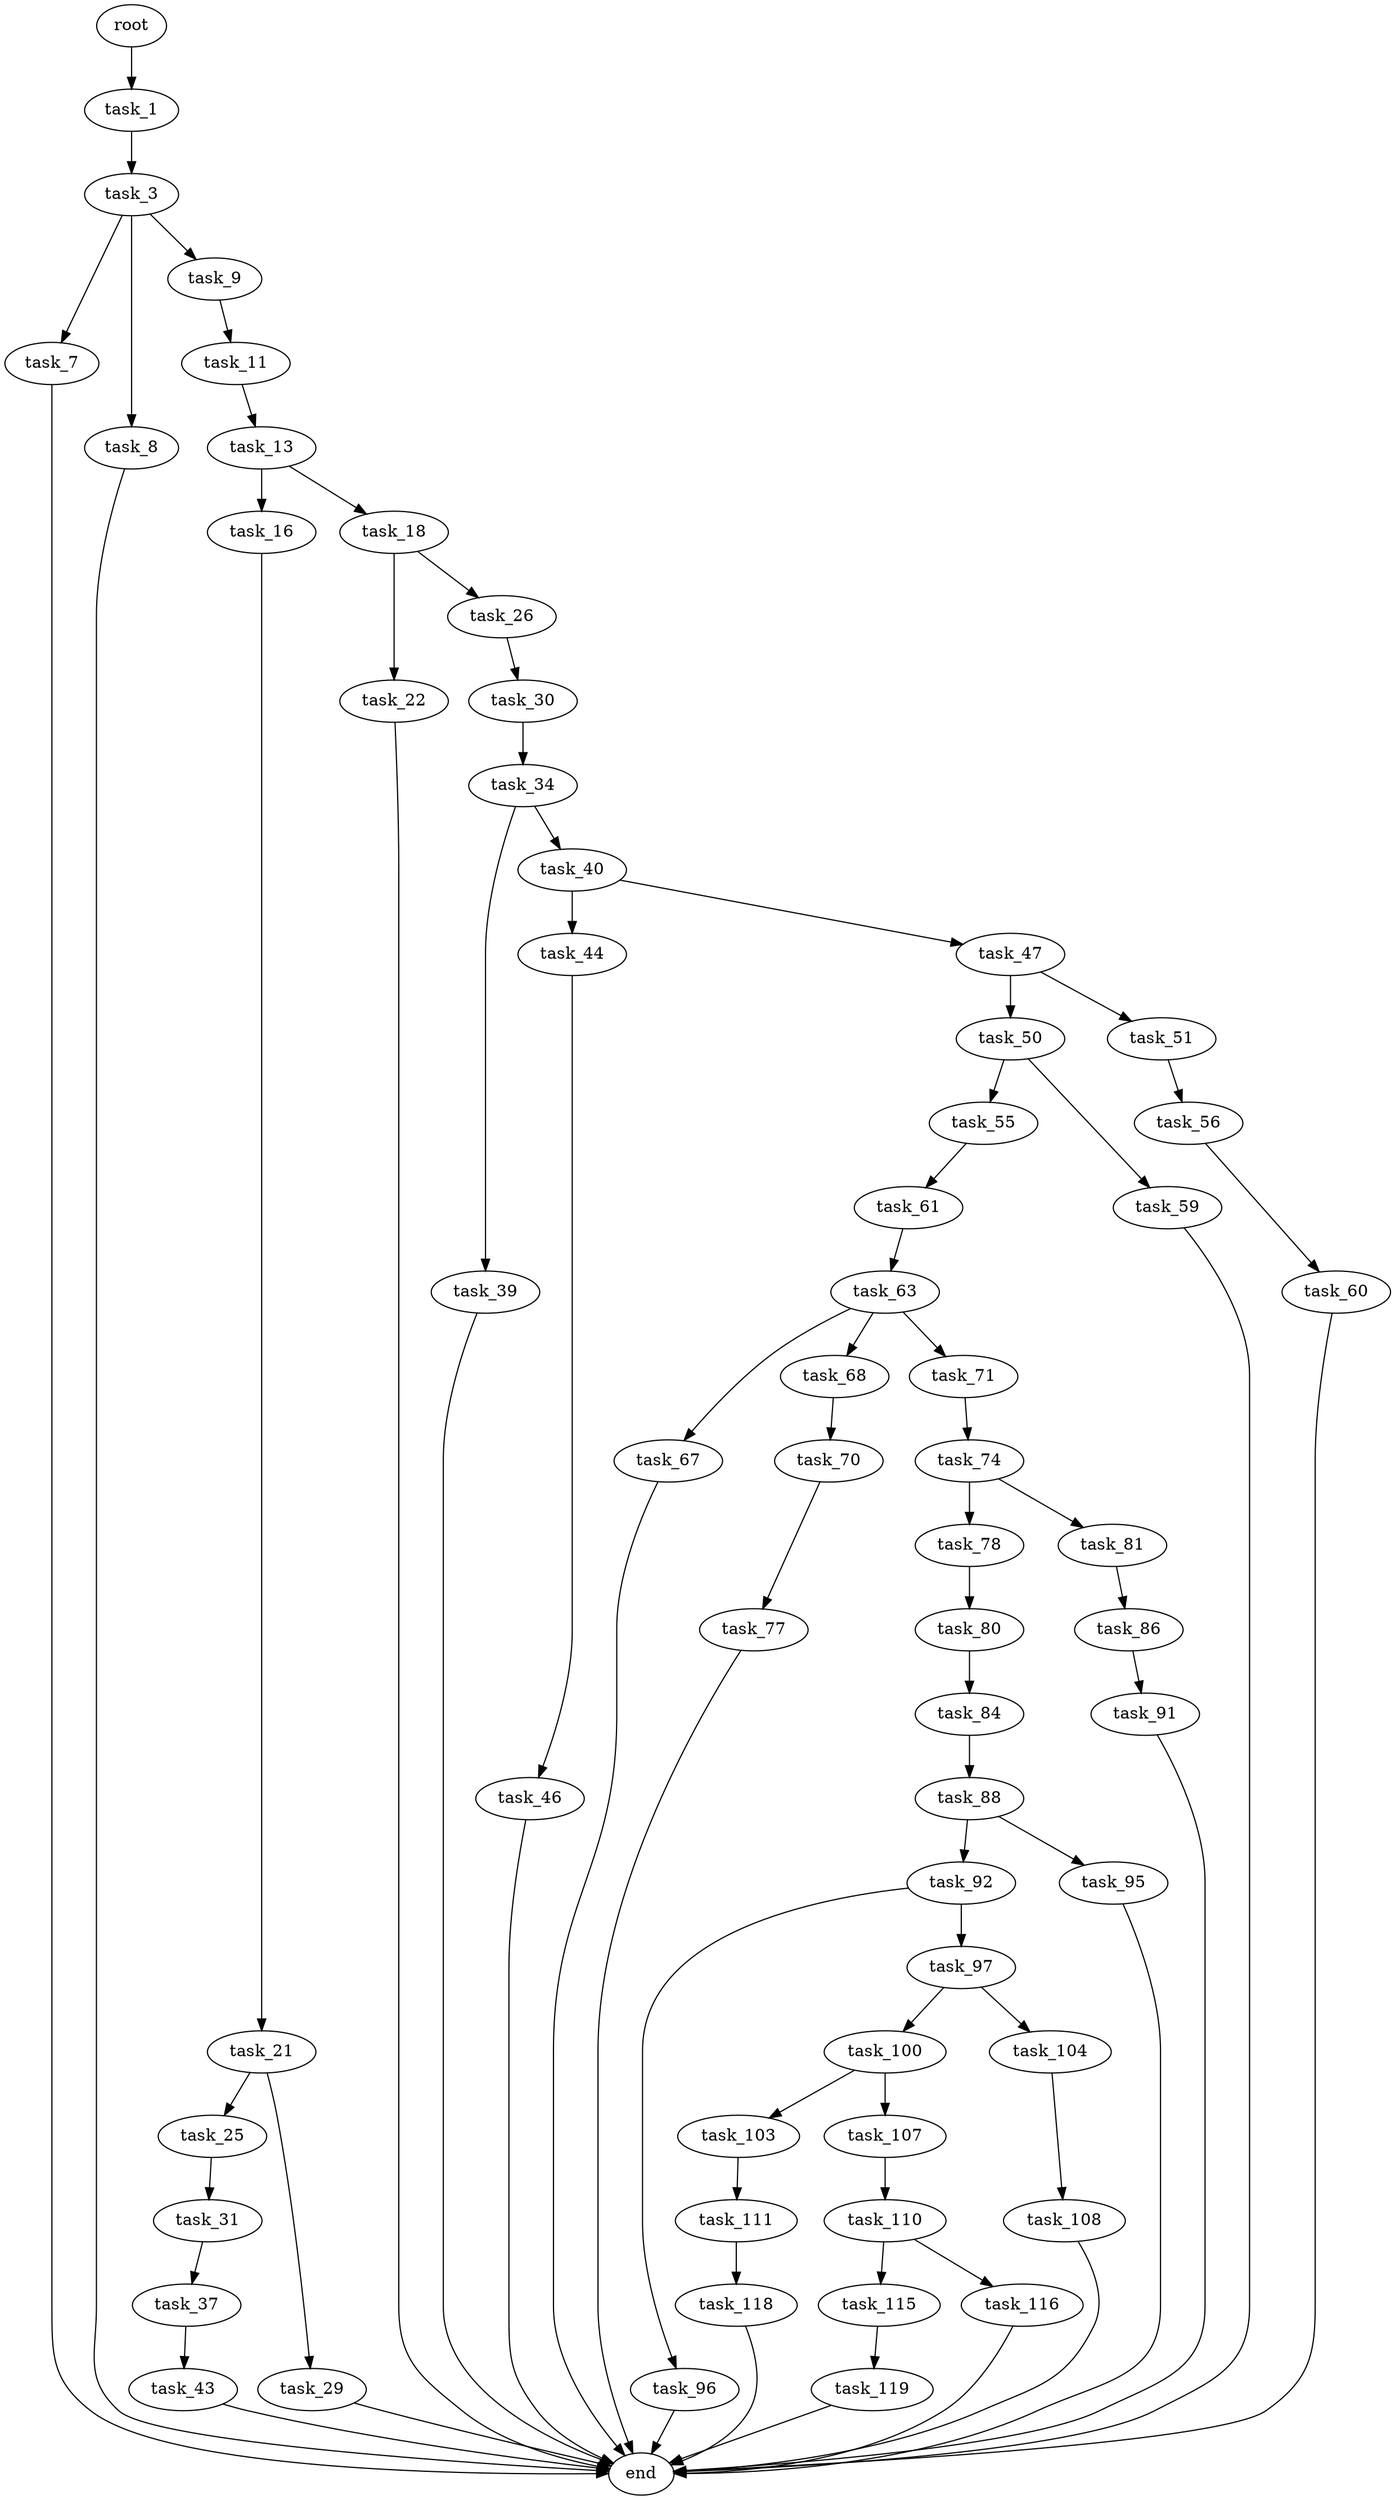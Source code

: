digraph G {
  root [size="0.000000"];
  task_1 [size="201703308014.000000"];
  task_3 [size="5082627822.000000"];
  task_7 [size="2118908599.000000"];
  task_8 [size="27014462724.000000"];
  task_9 [size="733100387295.000000"];
  task_11 [size="8589934592.000000"];
  task_13 [size="68719476736.000000"];
  task_16 [size="54894308110.000000"];
  task_18 [size="1346188991.000000"];
  task_21 [size="511172921683.000000"];
  task_22 [size="134217728000.000000"];
  task_25 [size="1474599681.000000"];
  task_26 [size="134217728000.000000"];
  task_29 [size="57102554065.000000"];
  task_30 [size="231928233984.000000"];
  task_31 [size="82904633879.000000"];
  task_34 [size="26081025986.000000"];
  task_37 [size="368293445632.000000"];
  task_39 [size="134217728000.000000"];
  task_40 [size="321648938569.000000"];
  task_43 [size="151961573348.000000"];
  task_44 [size="8271728025.000000"];
  task_46 [size="3263889326.000000"];
  task_47 [size="28991029248.000000"];
  task_50 [size="35107516409.000000"];
  task_51 [size="291352629120.000000"];
  task_55 [size="25665782882.000000"];
  task_56 [size="1402832626187.000000"];
  task_59 [size="134217728000.000000"];
  task_60 [size="134217728000.000000"];
  task_61 [size="33121325367.000000"];
  task_63 [size="92815417278.000000"];
  task_67 [size="28991029248.000000"];
  task_68 [size="28991029248.000000"];
  task_70 [size="1719542939.000000"];
  task_71 [size="68719476736.000000"];
  task_74 [size="233170269310.000000"];
  task_77 [size="18588337745.000000"];
  task_78 [size="48186475511.000000"];
  task_80 [size="25715317294.000000"];
  task_81 [size="292258135203.000000"];
  task_84 [size="985681344.000000"];
  task_86 [size="102883890227.000000"];
  task_88 [size="8589934592.000000"];
  task_91 [size="28991029248.000000"];
  task_92 [size="28169222365.000000"];
  task_95 [size="3886204584.000000"];
  task_96 [size="21709570506.000000"];
  task_97 [size="63844981941.000000"];
  task_100 [size="32168690489.000000"];
  task_103 [size="1064477514325.000000"];
  task_104 [size="30897401852.000000"];
  task_107 [size="8589934592.000000"];
  task_108 [size="2416356139.000000"];
  task_110 [size="1420896408.000000"];
  task_111 [size="68719476736.000000"];
  task_115 [size="231928233984.000000"];
  task_116 [size="10378776356.000000"];
  task_118 [size="93924890241.000000"];
  task_119 [size="2089767225.000000"];
  end [size="0.000000"];

  root -> task_1 [size="1.000000"];
  task_1 -> task_3 [size="134217728.000000"];
  task_3 -> task_7 [size="134217728.000000"];
  task_3 -> task_8 [size="134217728.000000"];
  task_3 -> task_9 [size="134217728.000000"];
  task_7 -> end [size="1.000000"];
  task_8 -> end [size="1.000000"];
  task_9 -> task_11 [size="679477248.000000"];
  task_11 -> task_13 [size="33554432.000000"];
  task_13 -> task_16 [size="134217728.000000"];
  task_13 -> task_18 [size="134217728.000000"];
  task_16 -> task_21 [size="209715200.000000"];
  task_18 -> task_22 [size="75497472.000000"];
  task_18 -> task_26 [size="75497472.000000"];
  task_21 -> task_25 [size="838860800.000000"];
  task_21 -> task_29 [size="838860800.000000"];
  task_22 -> end [size="1.000000"];
  task_25 -> task_31 [size="75497472.000000"];
  task_26 -> task_30 [size="209715200.000000"];
  task_29 -> end [size="1.000000"];
  task_30 -> task_34 [size="301989888.000000"];
  task_31 -> task_37 [size="209715200.000000"];
  task_34 -> task_39 [size="411041792.000000"];
  task_34 -> task_40 [size="411041792.000000"];
  task_37 -> task_43 [size="411041792.000000"];
  task_39 -> end [size="1.000000"];
  task_40 -> task_44 [size="679477248.000000"];
  task_40 -> task_47 [size="679477248.000000"];
  task_43 -> end [size="1.000000"];
  task_44 -> task_46 [size="301989888.000000"];
  task_46 -> end [size="1.000000"];
  task_47 -> task_50 [size="75497472.000000"];
  task_47 -> task_51 [size="75497472.000000"];
  task_50 -> task_55 [size="838860800.000000"];
  task_50 -> task_59 [size="838860800.000000"];
  task_51 -> task_56 [size="209715200.000000"];
  task_55 -> task_61 [size="411041792.000000"];
  task_56 -> task_60 [size="838860800.000000"];
  task_59 -> end [size="1.000000"];
  task_60 -> end [size="1.000000"];
  task_61 -> task_63 [size="679477248.000000"];
  task_63 -> task_67 [size="75497472.000000"];
  task_63 -> task_68 [size="75497472.000000"];
  task_63 -> task_71 [size="75497472.000000"];
  task_67 -> end [size="1.000000"];
  task_68 -> task_70 [size="75497472.000000"];
  task_70 -> task_77 [size="33554432.000000"];
  task_71 -> task_74 [size="134217728.000000"];
  task_74 -> task_78 [size="679477248.000000"];
  task_74 -> task_81 [size="679477248.000000"];
  task_77 -> end [size="1.000000"];
  task_78 -> task_80 [size="134217728.000000"];
  task_80 -> task_84 [size="411041792.000000"];
  task_81 -> task_86 [size="536870912.000000"];
  task_84 -> task_88 [size="33554432.000000"];
  task_86 -> task_91 [size="301989888.000000"];
  task_88 -> task_92 [size="33554432.000000"];
  task_88 -> task_95 [size="33554432.000000"];
  task_91 -> end [size="1.000000"];
  task_92 -> task_96 [size="536870912.000000"];
  task_92 -> task_97 [size="536870912.000000"];
  task_95 -> end [size="1.000000"];
  task_96 -> end [size="1.000000"];
  task_97 -> task_100 [size="75497472.000000"];
  task_97 -> task_104 [size="75497472.000000"];
  task_100 -> task_103 [size="536870912.000000"];
  task_100 -> task_107 [size="536870912.000000"];
  task_103 -> task_111 [size="838860800.000000"];
  task_104 -> task_108 [size="679477248.000000"];
  task_107 -> task_110 [size="33554432.000000"];
  task_108 -> end [size="1.000000"];
  task_110 -> task_115 [size="33554432.000000"];
  task_110 -> task_116 [size="33554432.000000"];
  task_111 -> task_118 [size="134217728.000000"];
  task_115 -> task_119 [size="301989888.000000"];
  task_116 -> end [size="1.000000"];
  task_118 -> end [size="1.000000"];
  task_119 -> end [size="1.000000"];
}
